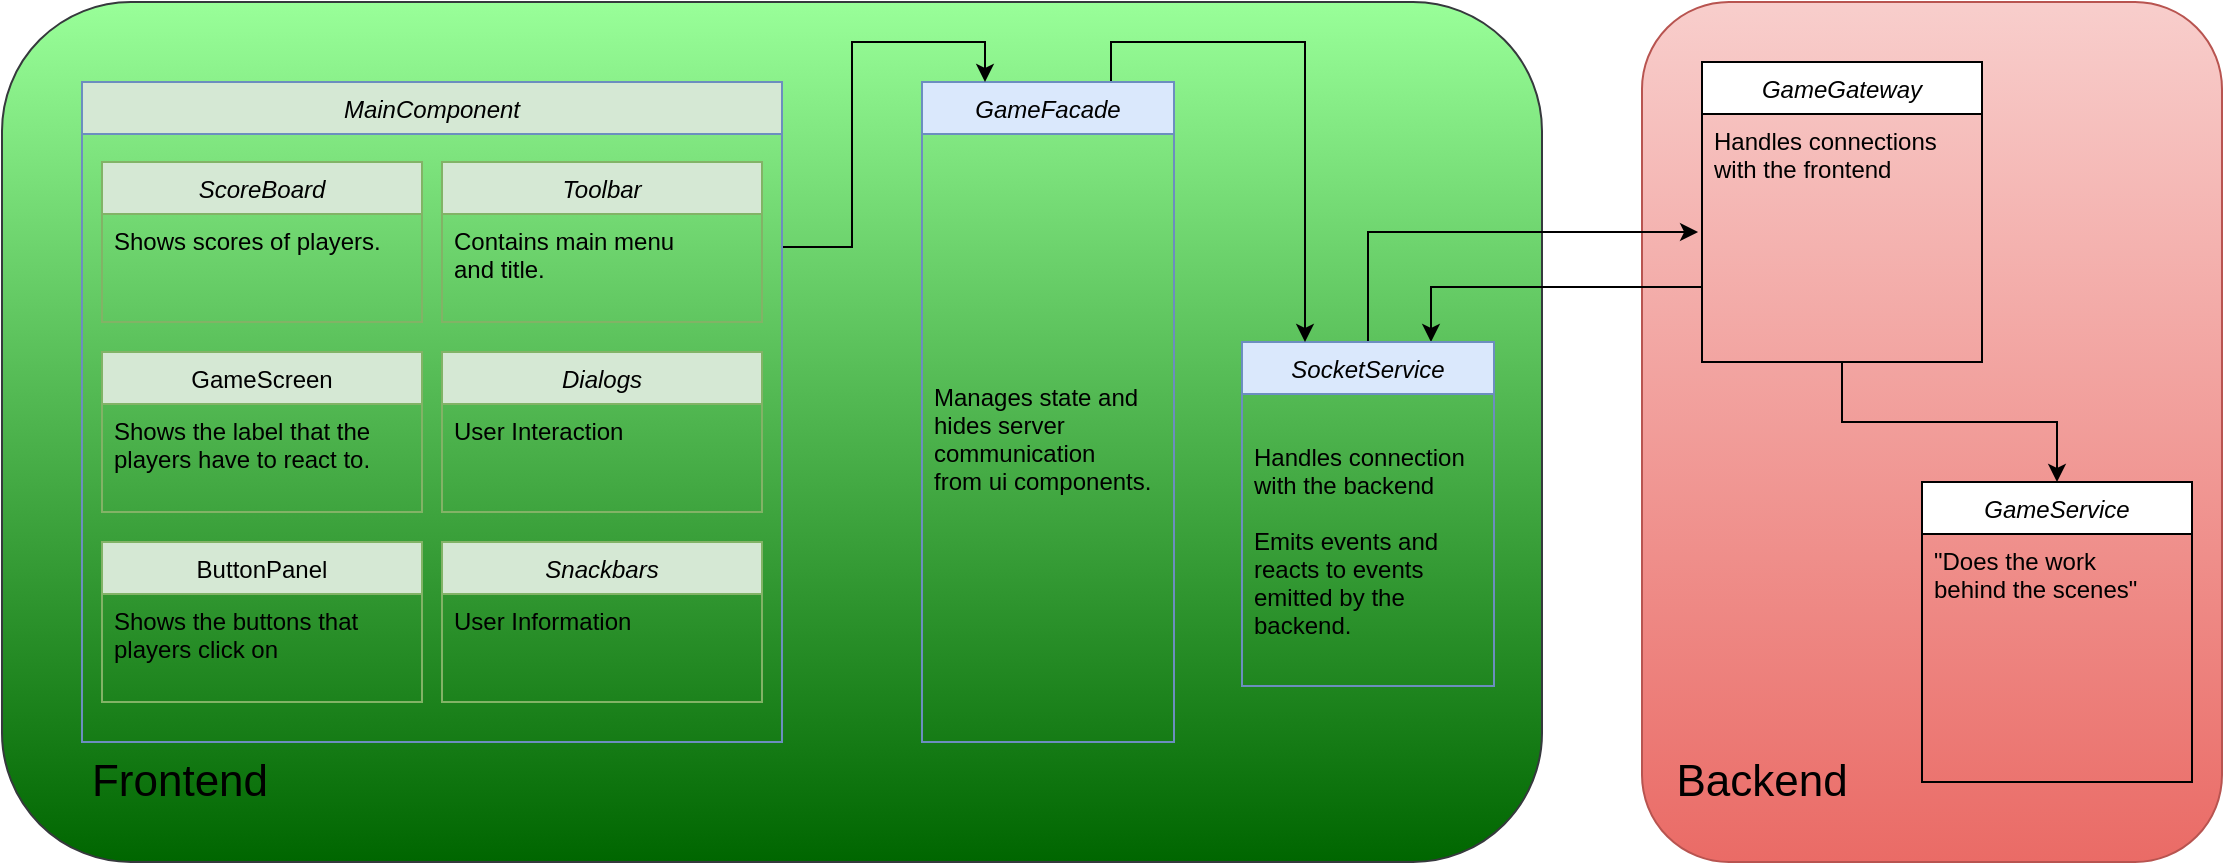<mxfile version="13.6.5">
    <diagram id="C5RBs43oDa-KdzZeNtuy" name="Page-1">
        <mxGraphModel dx="1898" dy="605" grid="1" gridSize="10" guides="1" tooltips="1" connect="1" arrows="1" fold="1" page="1" pageScale="1" pageWidth="827" pageHeight="1169" math="0" shadow="0">
            <root>
                <mxCell id="WIyWlLk6GJQsqaUBKTNV-0"/>
                <mxCell id="WIyWlLk6GJQsqaUBKTNV-1" parent="WIyWlLk6GJQsqaUBKTNV-0"/>
                <mxCell id="VD5OZriht1MveAcce10j-8" value="" style="rounded=1;whiteSpace=wrap;html=1;fillColor=#f8cecc;strokeColor=#b85450;glass=0;shadow=0;sketch=0;gradientColor=#ea6b66;" parent="WIyWlLk6GJQsqaUBKTNV-1" vertex="1">
                    <mxGeometry x="510" y="110" width="290" height="430" as="geometry"/>
                </mxCell>
                <mxCell id="VD5OZriht1MveAcce10j-7" value="" style="rounded=1;whiteSpace=wrap;html=1;glass=0;shadow=0;sketch=0;strokeColor=#36393d;gradientDirection=south;gradientColor=#006600;fillColor=#99FF99;" parent="WIyWlLk6GJQsqaUBKTNV-1" vertex="1">
                    <mxGeometry x="-310" y="110" width="770" height="430" as="geometry"/>
                </mxCell>
                <mxCell id="VD5OZriht1MveAcce10j-9" value="Frontend" style="rounded=0;whiteSpace=wrap;html=1;shadow=0;glass=0;sketch=0;fontSize=22;fillColor=none;strokeColor=none;" parent="WIyWlLk6GJQsqaUBKTNV-1" vertex="1">
                    <mxGeometry x="-281" y="480" width="120" height="40" as="geometry"/>
                </mxCell>
                <mxCell id="VD5OZriht1MveAcce10j-10" value="Backend" style="rounded=0;whiteSpace=wrap;html=1;shadow=0;glass=0;sketch=0;fontSize=22;fillColor=none;strokeColor=none;" parent="WIyWlLk6GJQsqaUBKTNV-1" vertex="1">
                    <mxGeometry x="510" y="480" width="120" height="40" as="geometry"/>
                </mxCell>
                <mxCell id="0" value="GameService" style="swimlane;fontStyle=2;align=center;verticalAlign=top;childLayout=stackLayout;horizontal=1;startSize=26;horizontalStack=0;resizeParent=1;resizeLast=0;collapsible=1;marginBottom=0;rounded=0;shadow=0;strokeWidth=1;fillColor=#FFFFFF;fontColor=#000000;" parent="WIyWlLk6GJQsqaUBKTNV-1" vertex="1">
                    <mxGeometry x="650" y="350" width="135" height="150" as="geometry">
                        <mxRectangle x="570" y="150" width="160" height="26" as="alternateBounds"/>
                    </mxGeometry>
                </mxCell>
                <mxCell id="1" value="&quot;Does the work&#10;behind the scenes&quot;" style="text;align=left;verticalAlign=top;spacingLeft=4;spacingRight=4;overflow=hidden;rotatable=0;points=[[0,0.5],[1,0.5]];portConstraint=eastwest;fontColor=#000000;" parent="0" vertex="1">
                    <mxGeometry y="26" width="135" height="54" as="geometry"/>
                </mxCell>
                <mxCell id="16" style="edgeStyle=orthogonalEdgeStyle;rounded=0;orthogonalLoop=1;jettySize=auto;html=1;exitX=0;exitY=0.75;exitDx=0;exitDy=0;entryX=0.75;entryY=0;entryDx=0;entryDy=0;strokeColor=#000000;" edge="1" parent="WIyWlLk6GJQsqaUBKTNV-1" source="VD5OZriht1MveAcce10j-5" target="6">
                    <mxGeometry relative="1" as="geometry"/>
                </mxCell>
                <mxCell id="17" style="edgeStyle=orthogonalEdgeStyle;rounded=0;orthogonalLoop=1;jettySize=auto;html=1;exitX=0.5;exitY=1;exitDx=0;exitDy=0;entryX=0.5;entryY=0;entryDx=0;entryDy=0;strokeColor=#000000;" edge="1" parent="WIyWlLk6GJQsqaUBKTNV-1" source="VD5OZriht1MveAcce10j-5" target="0">
                    <mxGeometry relative="1" as="geometry"/>
                </mxCell>
                <mxCell id="VD5OZriht1MveAcce10j-5" value="GameGateway" style="swimlane;fontStyle=2;align=center;verticalAlign=top;childLayout=stackLayout;horizontal=1;startSize=26;horizontalStack=0;resizeParent=1;resizeLast=0;collapsible=1;marginBottom=0;rounded=0;shadow=0;strokeWidth=1;fillColor=#FFFFFF;fontColor=#000000;" parent="WIyWlLk6GJQsqaUBKTNV-1" vertex="1">
                    <mxGeometry x="540" y="140" width="140" height="150" as="geometry">
                        <mxRectangle x="570" y="150" width="160" height="26" as="alternateBounds"/>
                    </mxGeometry>
                </mxCell>
                <mxCell id="VD5OZriht1MveAcce10j-6" value="Handles connections &#10;with the frontend" style="text;align=left;verticalAlign=top;spacingLeft=4;spacingRight=4;overflow=hidden;rotatable=0;points=[[0,0.5],[1,0.5]];portConstraint=eastwest;fontColor=#000000;" parent="VD5OZriht1MveAcce10j-5" vertex="1">
                    <mxGeometry y="26" width="140" height="54" as="geometry"/>
                </mxCell>
                <mxCell id="15" style="edgeStyle=orthogonalEdgeStyle;rounded=0;orthogonalLoop=1;jettySize=auto;html=1;exitX=0.5;exitY=0;exitDx=0;exitDy=0;entryX=-0.014;entryY=1.093;entryDx=0;entryDy=0;strokeColor=#000000;entryPerimeter=0;" edge="1" parent="WIyWlLk6GJQsqaUBKTNV-1" source="6" target="VD5OZriht1MveAcce10j-6">
                    <mxGeometry relative="1" as="geometry"/>
                </mxCell>
                <mxCell id="6" value="SocketService" style="swimlane;fontStyle=2;align=center;verticalAlign=top;childLayout=stackLayout;horizontal=1;startSize=26;horizontalStack=0;resizeParent=1;resizeLast=0;collapsible=1;marginBottom=0;rounded=0;shadow=0;strokeWidth=1;fillColor=#dae8fc;strokeColor=#6c8ebf;fontColor=#000000;" parent="WIyWlLk6GJQsqaUBKTNV-1" vertex="1">
                    <mxGeometry x="310" y="280" width="126" height="172" as="geometry">
                        <mxRectangle x="280" y="150" width="160" height="26" as="alternateBounds"/>
                    </mxGeometry>
                </mxCell>
                <mxCell id="7" value="Handles connection &#10;with the backend&#10;&#10;Emits events and &#10;reacts to events &#10;emitted by the &#10;backend." style="text;align=left;verticalAlign=middle;spacingLeft=4;spacingRight=4;overflow=hidden;rotatable=0;points=[[0,0.5],[1,0.5]];portConstraint=eastwest;direction=south;horizontal=1;fontColor=#000000;" parent="6" vertex="1">
                    <mxGeometry y="26" width="126" height="146" as="geometry"/>
                </mxCell>
                <mxCell id="14" style="edgeStyle=orthogonalEdgeStyle;rounded=0;orthogonalLoop=1;jettySize=auto;html=1;exitX=0.75;exitY=0;exitDx=0;exitDy=0;entryX=0.25;entryY=0;entryDx=0;entryDy=0;strokeColor=#000000;" edge="1" parent="WIyWlLk6GJQsqaUBKTNV-1" source="VD5OZriht1MveAcce10j-0" target="6">
                    <mxGeometry relative="1" as="geometry"/>
                </mxCell>
                <mxCell id="VD5OZriht1MveAcce10j-0" value="GameFacade" style="swimlane;fontStyle=2;align=center;verticalAlign=top;childLayout=stackLayout;horizontal=1;startSize=26;horizontalStack=0;resizeParent=1;resizeLast=0;collapsible=1;marginBottom=0;rounded=0;shadow=0;strokeWidth=1;fillColor=#dae8fc;strokeColor=#6c8ebf;fontColor=#000000;" parent="WIyWlLk6GJQsqaUBKTNV-1" vertex="1">
                    <mxGeometry x="150" y="150" width="126" height="330" as="geometry">
                        <mxRectangle x="280" y="150" width="160" height="26" as="alternateBounds"/>
                    </mxGeometry>
                </mxCell>
                <mxCell id="VD5OZriht1MveAcce10j-1" value="Manages state and&#10;hides server &#10;communication&#10;from ui components." style="text;align=left;verticalAlign=middle;spacingLeft=4;spacingRight=4;overflow=hidden;rotatable=0;points=[[0,0.5],[1,0.5]];portConstraint=eastwest;direction=south;horizontal=1;fontColor=#000000;" parent="VD5OZriht1MveAcce10j-0" vertex="1">
                    <mxGeometry y="26" width="126" height="304" as="geometry"/>
                </mxCell>
                <mxCell id="13" style="edgeStyle=orthogonalEdgeStyle;rounded=0;orthogonalLoop=1;jettySize=auto;html=1;exitX=1;exitY=0.25;exitDx=0;exitDy=0;entryX=0.25;entryY=0;entryDx=0;entryDy=0;fillColor=#6a00ff;strokeColor=#000000;" edge="1" parent="WIyWlLk6GJQsqaUBKTNV-1" source="11" target="VD5OZriht1MveAcce10j-0">
                    <mxGeometry relative="1" as="geometry"/>
                </mxCell>
                <mxCell id="11" value="MainComponent" style="swimlane;fontStyle=2;align=center;verticalAlign=top;childLayout=stackLayout;horizontal=1;startSize=26;horizontalStack=0;resizeParent=1;resizeLast=0;collapsible=1;marginBottom=0;rounded=0;shadow=0;strokeWidth=1;strokeColor=#6c8ebf;fontColor=#000000;fillColor=#D5E8D4;" vertex="1" parent="WIyWlLk6GJQsqaUBKTNV-1">
                    <mxGeometry x="-270" y="150" width="350" height="330" as="geometry">
                        <mxRectangle x="280" y="150" width="160" height="26" as="alternateBounds"/>
                    </mxGeometry>
                </mxCell>
                <mxCell id="zkfFHV4jXpPFQw0GAbJ--0" value="ScoreBoard" style="swimlane;fontStyle=2;align=center;verticalAlign=top;childLayout=stackLayout;horizontal=1;startSize=26;horizontalStack=0;resizeParent=1;resizeLast=0;collapsible=1;marginBottom=0;rounded=0;shadow=0;strokeWidth=1;fillColor=#d5e8d4;strokeColor=#82b366;fontColor=#000000;" parent="WIyWlLk6GJQsqaUBKTNV-1" vertex="1">
                    <mxGeometry x="-260" y="190" width="160" height="80" as="geometry">
                        <mxRectangle x="230" y="140" width="160" height="26" as="alternateBounds"/>
                    </mxGeometry>
                </mxCell>
                <mxCell id="zkfFHV4jXpPFQw0GAbJ--1" value="Shows scores of players." style="text;align=left;verticalAlign=top;spacingLeft=4;spacingRight=4;overflow=hidden;rotatable=0;points=[[0,0.5],[1,0.5]];portConstraint=eastwest;fontColor=#000000;" parent="zkfFHV4jXpPFQw0GAbJ--0" vertex="1">
                    <mxGeometry y="26" width="160" height="26" as="geometry"/>
                </mxCell>
                <mxCell id="zkfFHV4jXpPFQw0GAbJ--6" value="GameScreen" style="swimlane;fontStyle=0;align=center;verticalAlign=top;childLayout=stackLayout;horizontal=1;startSize=26;horizontalStack=0;resizeParent=1;resizeLast=0;collapsible=1;marginBottom=0;rounded=0;shadow=0;strokeWidth=1;fillColor=#d5e8d4;strokeColor=#82b366;fontColor=#000000;" parent="WIyWlLk6GJQsqaUBKTNV-1" vertex="1">
                    <mxGeometry x="-260" y="285" width="160" height="80" as="geometry">
                        <mxRectangle x="130" y="380" width="160" height="26" as="alternateBounds"/>
                    </mxGeometry>
                </mxCell>
                <mxCell id="zkfFHV4jXpPFQw0GAbJ--7" value="Shows the label that the&#10;players have to react to." style="text;align=left;verticalAlign=top;spacingLeft=4;spacingRight=4;overflow=hidden;rotatable=0;points=[[0,0.5],[1,0.5]];portConstraint=eastwest;fontColor=#000000;" parent="zkfFHV4jXpPFQw0GAbJ--6" vertex="1">
                    <mxGeometry y="26" width="160" height="44" as="geometry"/>
                </mxCell>
                <mxCell id="zkfFHV4jXpPFQw0GAbJ--13" value="ButtonPanel" style="swimlane;fontStyle=0;align=center;verticalAlign=top;childLayout=stackLayout;horizontal=1;startSize=26;horizontalStack=0;resizeParent=1;resizeLast=0;collapsible=1;marginBottom=0;rounded=0;shadow=0;strokeWidth=1;fillColor=#d5e8d4;strokeColor=#82b366;fontColor=#000000;" parent="WIyWlLk6GJQsqaUBKTNV-1" vertex="1">
                    <mxGeometry x="-260" y="380" width="160" height="80" as="geometry">
                        <mxRectangle x="340" y="380" width="170" height="26" as="alternateBounds"/>
                    </mxGeometry>
                </mxCell>
                <mxCell id="zkfFHV4jXpPFQw0GAbJ--14" value="Shows the buttons that &#10;players click on " style="text;align=left;verticalAlign=top;spacingLeft=4;spacingRight=4;overflow=hidden;rotatable=0;points=[[0,0.5],[1,0.5]];portConstraint=eastwest;fontColor=#000000;" parent="zkfFHV4jXpPFQw0GAbJ--13" vertex="1">
                    <mxGeometry y="26" width="160" height="44" as="geometry"/>
                </mxCell>
                <mxCell id="18" value="Toolbar" style="swimlane;fontStyle=2;align=center;verticalAlign=top;childLayout=stackLayout;horizontal=1;startSize=26;horizontalStack=0;resizeParent=1;resizeLast=0;collapsible=1;marginBottom=0;rounded=0;shadow=0;strokeWidth=1;fillColor=#d5e8d4;strokeColor=#82b366;fontColor=#000000;" vertex="1" parent="WIyWlLk6GJQsqaUBKTNV-1">
                    <mxGeometry x="-90" y="190" width="160" height="80" as="geometry">
                        <mxRectangle x="230" y="140" width="160" height="26" as="alternateBounds"/>
                    </mxGeometry>
                </mxCell>
                <mxCell id="19" value="Contains main menu&#10;and title." style="text;align=left;verticalAlign=top;spacingLeft=4;spacingRight=4;overflow=hidden;rotatable=0;points=[[0,0.5],[1,0.5]];portConstraint=eastwest;fontColor=#000000;" vertex="1" parent="18">
                    <mxGeometry y="26" width="160" height="44" as="geometry"/>
                </mxCell>
                <mxCell id="20" value="Dialogs" style="swimlane;fontStyle=2;align=center;verticalAlign=top;childLayout=stackLayout;horizontal=1;startSize=26;horizontalStack=0;resizeParent=1;resizeLast=0;collapsible=1;marginBottom=0;rounded=0;shadow=0;strokeWidth=1;fillColor=#d5e8d4;strokeColor=#82b366;fontColor=#000000;" vertex="1" parent="WIyWlLk6GJQsqaUBKTNV-1">
                    <mxGeometry x="-90" y="285" width="160" height="80" as="geometry">
                        <mxRectangle x="230" y="140" width="160" height="26" as="alternateBounds"/>
                    </mxGeometry>
                </mxCell>
                <mxCell id="21" value="User Interaction" style="text;align=left;verticalAlign=top;spacingLeft=4;spacingRight=4;overflow=hidden;rotatable=0;points=[[0,0.5],[1,0.5]];portConstraint=eastwest;fontColor=#000000;" vertex="1" parent="20">
                    <mxGeometry y="26" width="160" height="44" as="geometry"/>
                </mxCell>
                <mxCell id="22" value="Snackbars" style="swimlane;fontStyle=2;align=center;verticalAlign=top;childLayout=stackLayout;horizontal=1;startSize=26;horizontalStack=0;resizeParent=1;resizeLast=0;collapsible=1;marginBottom=0;rounded=0;shadow=0;strokeWidth=1;fillColor=#d5e8d4;strokeColor=#82b366;fontColor=#000000;" vertex="1" parent="WIyWlLk6GJQsqaUBKTNV-1">
                    <mxGeometry x="-90" y="380" width="160" height="80" as="geometry">
                        <mxRectangle x="230" y="140" width="160" height="26" as="alternateBounds"/>
                    </mxGeometry>
                </mxCell>
                <mxCell id="23" value="User Information" style="text;align=left;verticalAlign=top;spacingLeft=4;spacingRight=4;overflow=hidden;rotatable=0;points=[[0,0.5],[1,0.5]];portConstraint=eastwest;fontColor=#000000;" vertex="1" parent="22">
                    <mxGeometry y="26" width="160" height="44" as="geometry"/>
                </mxCell>
            </root>
        </mxGraphModel>
    </diagram>
</mxfile>